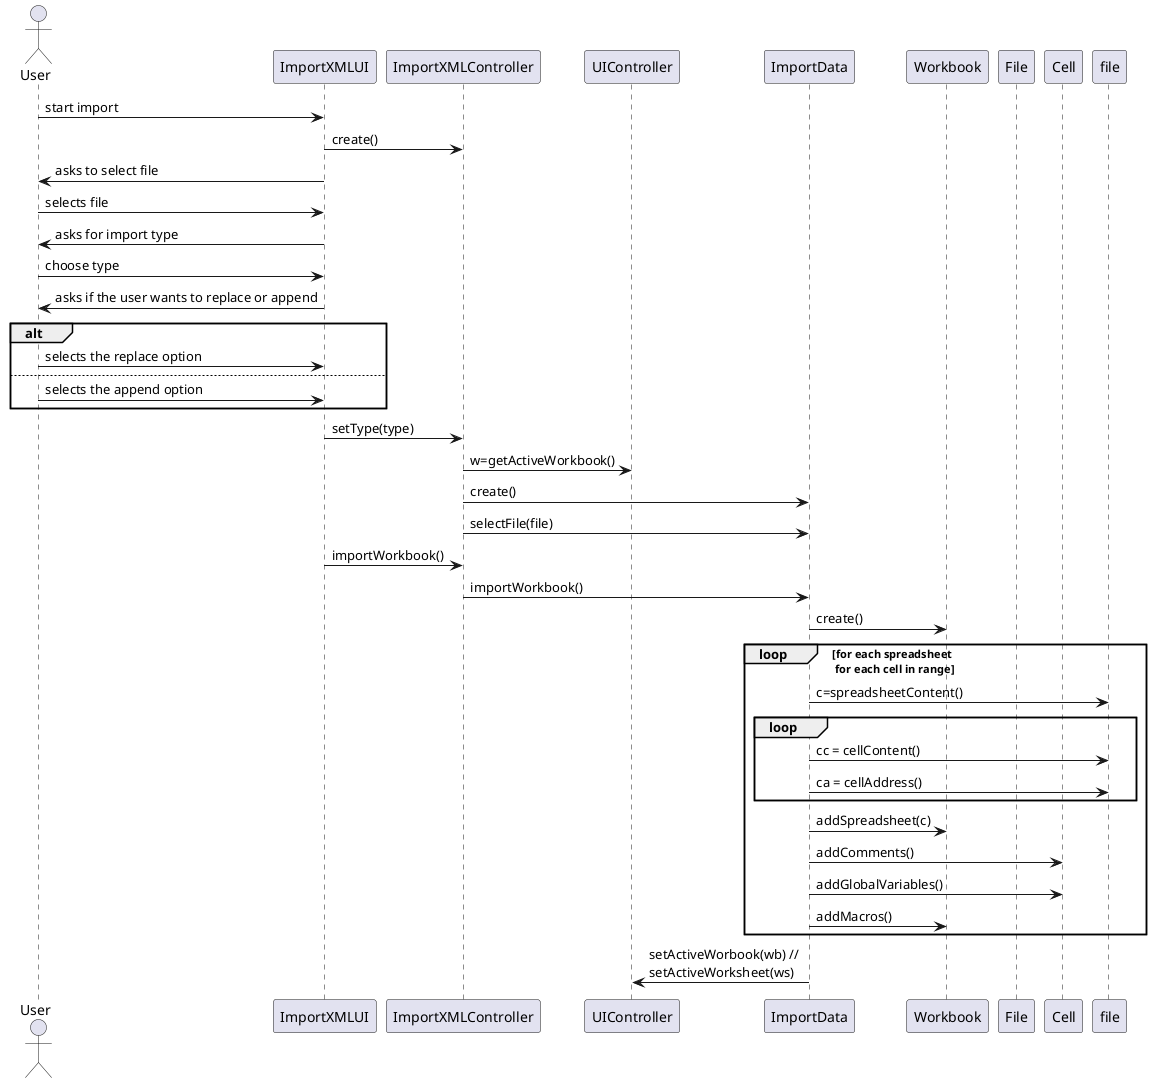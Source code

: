 @startuml importxml_analysis.png

actor User
participant ImportXMLUI as ui
participant ImportXMLController as controller
participant UIController as uiController
participant ImportData as imp
participant Workbook as w
participant File as f
participant Cell as cell

User->ui:start import
ui->controller:create()
ui->User: asks to select file
User->ui: selects file
ui->User: asks for import type
User->ui:choose type
ui->User:asks if the user wants to replace or append
alt
User->ui:selects the replace option
else
User->ui:selects the append option
end
ui->controller:setType(type)
controller->uiController:w=getActiveWorkbook()
controller->imp:create()
controller->imp:selectFile(file)

ui->controller:importWorkbook()
controller->imp:importWorkbook()
imp->w:create()
loop for each spreadsheet \n for each cell in range
    imp->file:c=spreadsheetContent()
    loop
        imp->file:cc = cellContent()
        imp->file:ca = cellAddress()
    end
    imp->w:addSpreadsheet(c)
    imp->cell:addComments()
    imp->cell:addGlobalVariables()
    imp->w:addMacros()
end
imp->uiController: setActiveWorbook(wb) // \nsetActiveWorksheet(ws)

@enduml
